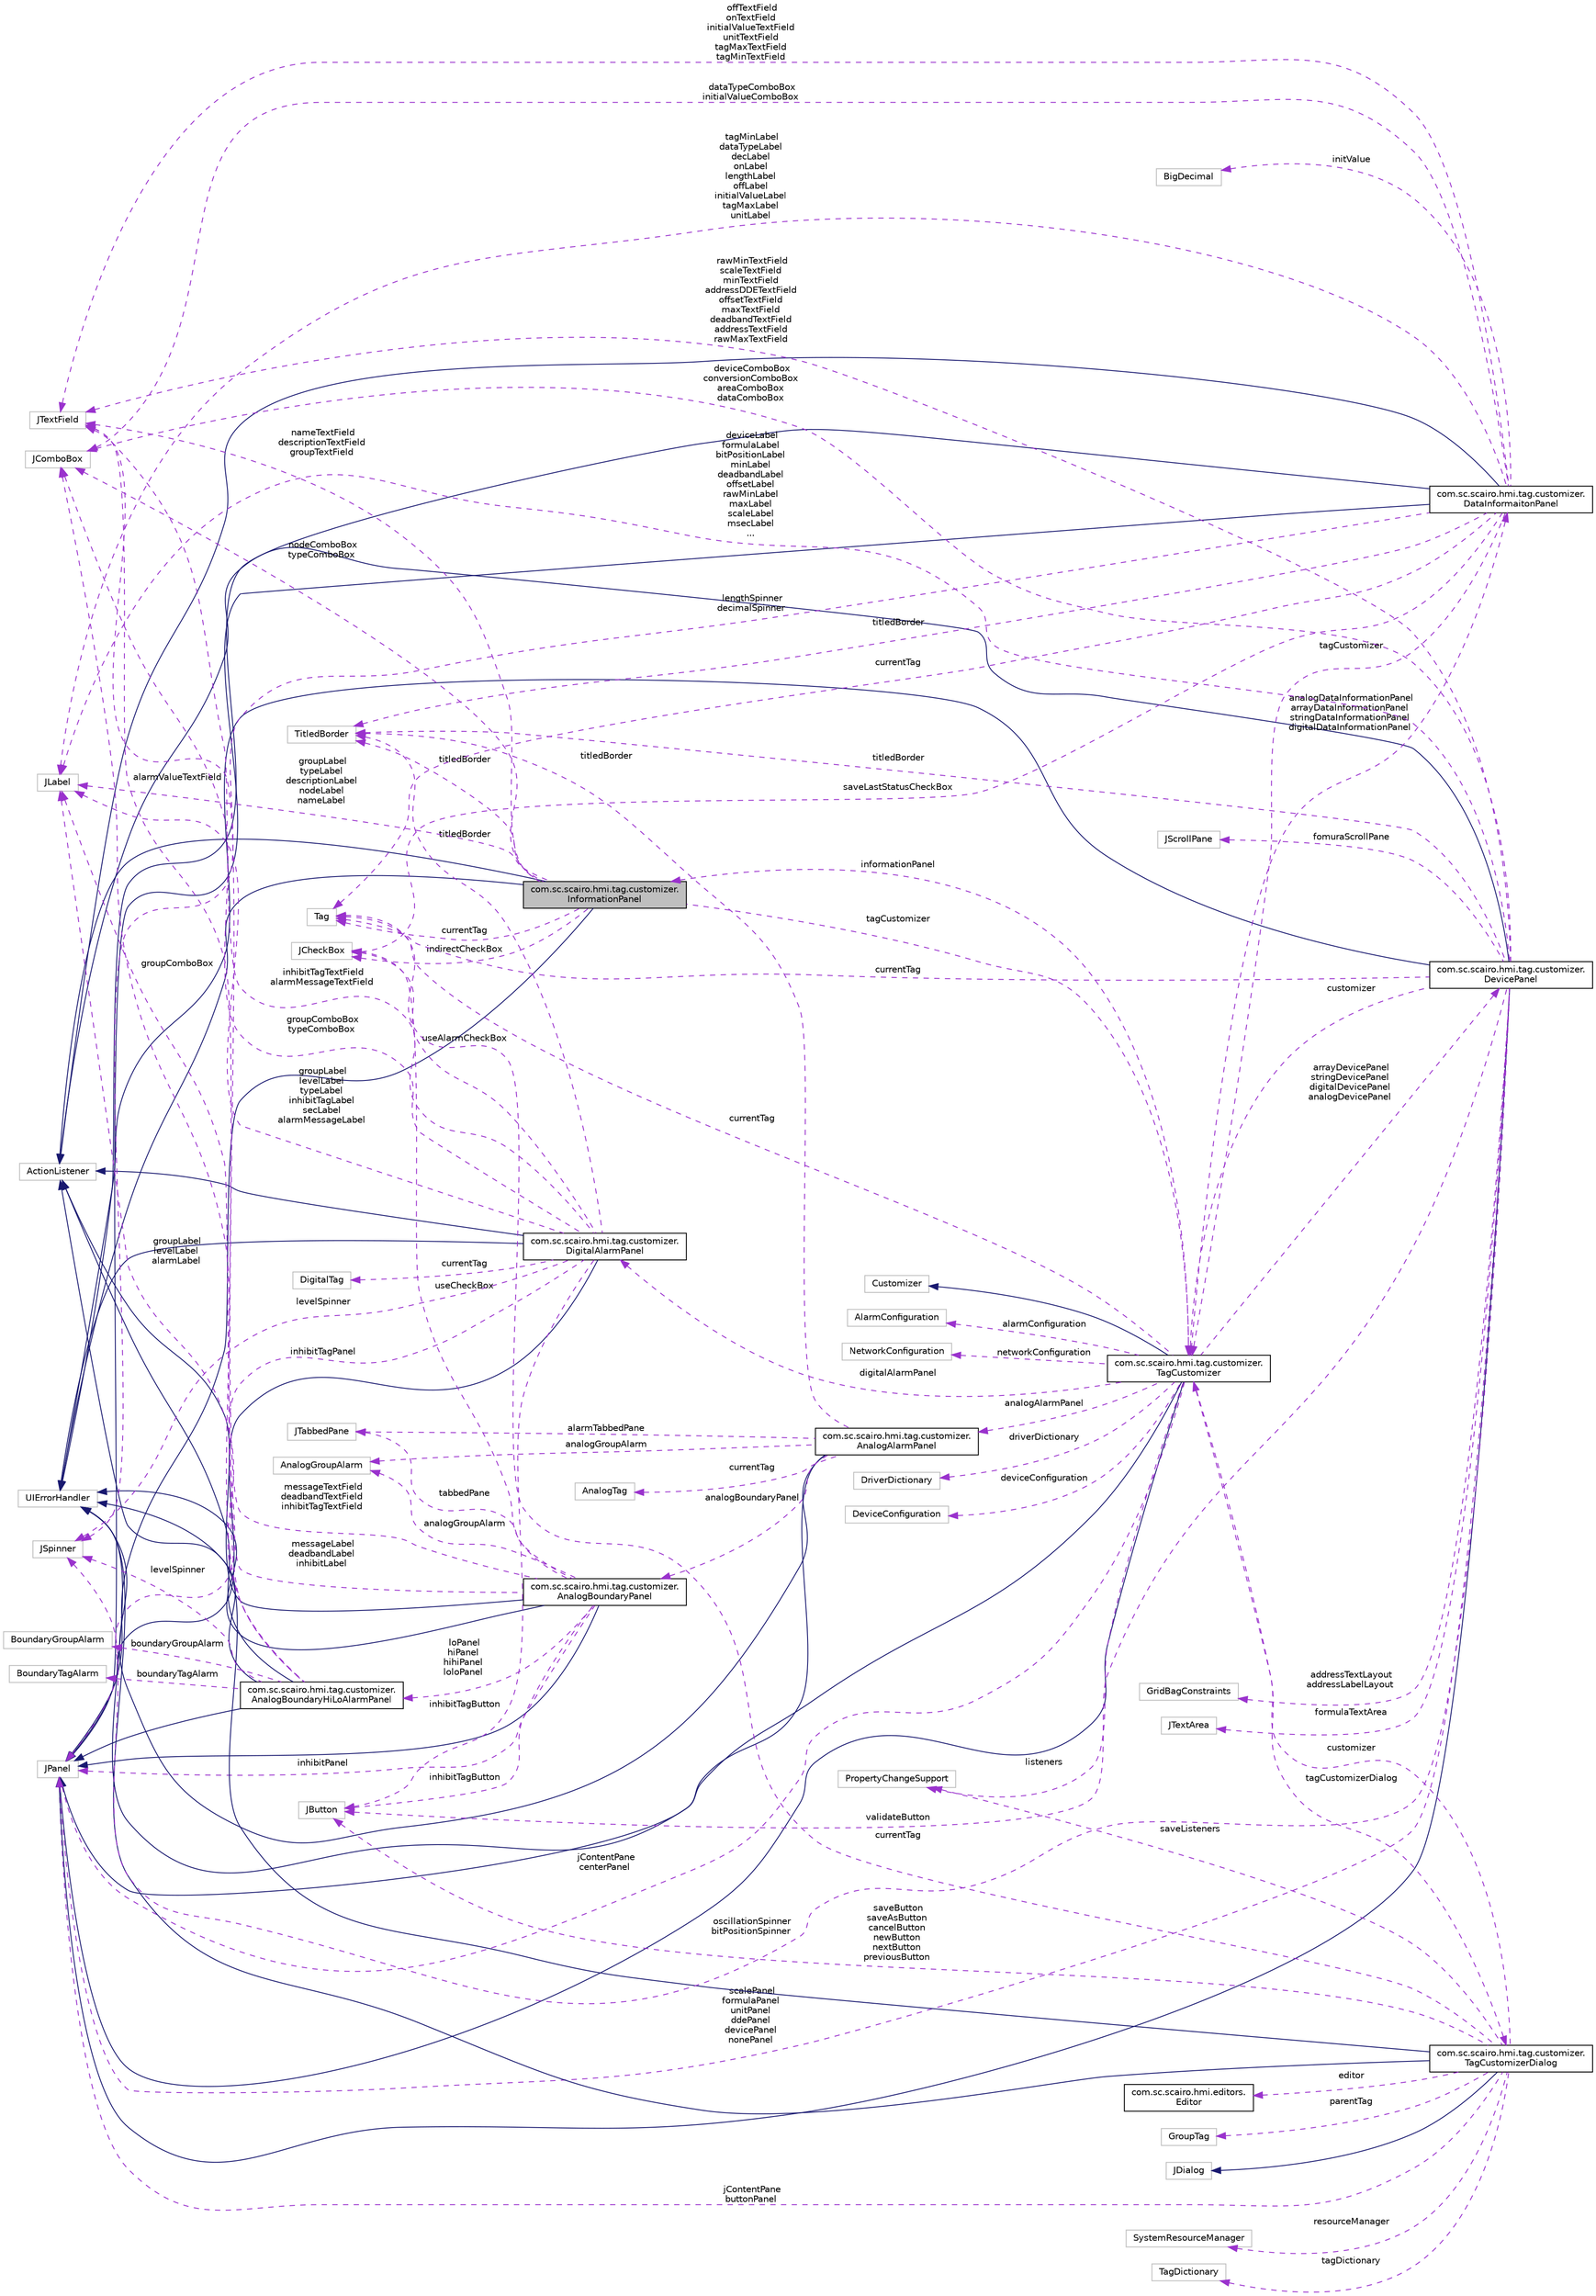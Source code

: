 digraph "com.sc.scairo.hmi.tag.customizer.InformationPanel"
{
 // LATEX_PDF_SIZE
  edge [fontname="Helvetica",fontsize="10",labelfontname="Helvetica",labelfontsize="10"];
  node [fontname="Helvetica",fontsize="10",shape=record];
  rankdir="LR";
  Node1 [label="com.sc.scairo.hmi.tag.customizer.\lInformationPanel",height=0.2,width=0.4,color="black", fillcolor="grey75", style="filled", fontcolor="black",tooltip=" "];
  Node2 -> Node1 [dir="back",color="midnightblue",fontsize="10",style="solid",fontname="Helvetica"];
  Node2 [label="JPanel",height=0.2,width=0.4,color="grey75", fillcolor="white", style="filled",tooltip=" "];
  Node3 -> Node1 [dir="back",color="midnightblue",fontsize="10",style="solid",fontname="Helvetica"];
  Node3 [label="ActionListener",height=0.2,width=0.4,color="grey75", fillcolor="white", style="filled",tooltip=" "];
  Node4 -> Node1 [dir="back",color="midnightblue",fontsize="10",style="solid",fontname="Helvetica"];
  Node4 [label="UIErrorHandler",height=0.2,width=0.4,color="grey75", fillcolor="white", style="filled",tooltip=" "];
  Node5 -> Node1 [dir="back",color="darkorchid3",fontsize="10",style="dashed",label=" indirectCheckBox" ,fontname="Helvetica"];
  Node5 [label="JCheckBox",height=0.2,width=0.4,color="grey75", fillcolor="white", style="filled",tooltip=" "];
  Node6 -> Node1 [dir="back",color="darkorchid3",fontsize="10",style="dashed",label=" nameTextField\ndescriptionTextField\ngroupTextField" ,fontname="Helvetica"];
  Node6 [label="JTextField",height=0.2,width=0.4,color="grey75", fillcolor="white", style="filled",tooltip=" "];
  Node7 -> Node1 [dir="back",color="darkorchid3",fontsize="10",style="dashed",label=" tagCustomizer" ,fontname="Helvetica"];
  Node7 [label="com.sc.scairo.hmi.tag.customizer.\lTagCustomizer",height=0.2,width=0.4,color="black", fillcolor="white", style="filled",URL="$classcom_1_1sc_1_1scairo_1_1hmi_1_1tag_1_1customizer_1_1_tag_customizer.html",tooltip=" "];
  Node2 -> Node7 [dir="back",color="midnightblue",fontsize="10",style="solid",fontname="Helvetica"];
  Node8 -> Node7 [dir="back",color="midnightblue",fontsize="10",style="solid",fontname="Helvetica"];
  Node8 [label="Customizer",height=0.2,width=0.4,color="grey75", fillcolor="white", style="filled",tooltip=" "];
  Node4 -> Node7 [dir="back",color="midnightblue",fontsize="10",style="solid",fontname="Helvetica"];
  Node1 -> Node7 [dir="back",color="darkorchid3",fontsize="10",style="dashed",label=" informationPanel" ,fontname="Helvetica"];
  Node9 -> Node7 [dir="back",color="darkorchid3",fontsize="10",style="dashed",label=" alarmConfiguration" ,fontname="Helvetica"];
  Node9 [label="AlarmConfiguration",height=0.2,width=0.4,color="grey75", fillcolor="white", style="filled",tooltip=" "];
  Node10 -> Node7 [dir="back",color="darkorchid3",fontsize="10",style="dashed",label=" analogDataInformationPanel\narrayDataInformationPanel\nstringDataInformationPanel\ndigitalDataInformationPanel" ,fontname="Helvetica"];
  Node10 [label="com.sc.scairo.hmi.tag.customizer.\lDataInformaitonPanel",height=0.2,width=0.4,color="black", fillcolor="white", style="filled",URL="$classcom_1_1sc_1_1scairo_1_1hmi_1_1tag_1_1customizer_1_1_data_informaiton_panel.html",tooltip=" "];
  Node2 -> Node10 [dir="back",color="midnightblue",fontsize="10",style="solid",fontname="Helvetica"];
  Node3 -> Node10 [dir="back",color="midnightblue",fontsize="10",style="solid",fontname="Helvetica"];
  Node4 -> Node10 [dir="back",color="midnightblue",fontsize="10",style="solid",fontname="Helvetica"];
  Node5 -> Node10 [dir="back",color="darkorchid3",fontsize="10",style="dashed",label=" saveLastStatusCheckBox" ,fontname="Helvetica"];
  Node11 -> Node10 [dir="back",color="darkorchid3",fontsize="10",style="dashed",label=" initValue" ,fontname="Helvetica"];
  Node11 [label="BigDecimal",height=0.2,width=0.4,color="grey75", fillcolor="white", style="filled",tooltip=" "];
  Node6 -> Node10 [dir="back",color="darkorchid3",fontsize="10",style="dashed",label=" offTextField\nonTextField\ninitialValueTextField\nunitTextField\ntagMaxTextField\ntagMinTextField" ,fontname="Helvetica"];
  Node12 -> Node10 [dir="back",color="darkorchid3",fontsize="10",style="dashed",label=" lengthSpinner\ndecimalSpinner" ,fontname="Helvetica"];
  Node12 [label="JSpinner",height=0.2,width=0.4,color="grey75", fillcolor="white", style="filled",tooltip=" "];
  Node7 -> Node10 [dir="back",color="darkorchid3",fontsize="10",style="dashed",label=" tagCustomizer" ,fontname="Helvetica"];
  Node13 -> Node10 [dir="back",color="darkorchid3",fontsize="10",style="dashed",label=" titledBorder" ,fontname="Helvetica"];
  Node13 [label="TitledBorder",height=0.2,width=0.4,color="grey75", fillcolor="white", style="filled",tooltip=" "];
  Node14 -> Node10 [dir="back",color="darkorchid3",fontsize="10",style="dashed",label=" dataTypeComboBox\ninitialValueComboBox" ,fontname="Helvetica"];
  Node14 [label="JComboBox",height=0.2,width=0.4,color="grey75", fillcolor="white", style="filled",tooltip=" "];
  Node15 -> Node10 [dir="back",color="darkorchid3",fontsize="10",style="dashed",label=" tagMinLabel\ndataTypeLabel\ndecLabel\nonLabel\nlengthLabel\noffLabel\ninitialValueLabel\ntagMaxLabel\nunitLabel" ,fontname="Helvetica"];
  Node15 [label="JLabel",height=0.2,width=0.4,color="grey75", fillcolor="white", style="filled",tooltip=" "];
  Node16 -> Node10 [dir="back",color="darkorchid3",fontsize="10",style="dashed",label=" currentTag" ,fontname="Helvetica"];
  Node16 [label="Tag",height=0.2,width=0.4,color="grey75", fillcolor="white", style="filled",tooltip=" "];
  Node17 -> Node7 [dir="back",color="darkorchid3",fontsize="10",style="dashed",label=" digitalAlarmPanel" ,fontname="Helvetica"];
  Node17 [label="com.sc.scairo.hmi.tag.customizer.\lDigitalAlarmPanel",height=0.2,width=0.4,color="black", fillcolor="white", style="filled",URL="$classcom_1_1sc_1_1scairo_1_1hmi_1_1tag_1_1customizer_1_1_digital_alarm_panel.html",tooltip=" "];
  Node2 -> Node17 [dir="back",color="midnightblue",fontsize="10",style="solid",fontname="Helvetica"];
  Node3 -> Node17 [dir="back",color="midnightblue",fontsize="10",style="solid",fontname="Helvetica"];
  Node4 -> Node17 [dir="back",color="midnightblue",fontsize="10",style="solid",fontname="Helvetica"];
  Node18 -> Node17 [dir="back",color="darkorchid3",fontsize="10",style="dashed",label=" inhibitTagButton" ,fontname="Helvetica"];
  Node18 [label="JButton",height=0.2,width=0.4,color="grey75", fillcolor="white", style="filled",tooltip=" "];
  Node5 -> Node17 [dir="back",color="darkorchid3",fontsize="10",style="dashed",label=" useAlarmCheckBox" ,fontname="Helvetica"];
  Node6 -> Node17 [dir="back",color="darkorchid3",fontsize="10",style="dashed",label=" inhibitTagTextField\nalarmMessageTextField" ,fontname="Helvetica"];
  Node19 -> Node17 [dir="back",color="darkorchid3",fontsize="10",style="dashed",label=" currentTag" ,fontname="Helvetica"];
  Node19 [label="DigitalTag",height=0.2,width=0.4,color="grey75", fillcolor="white", style="filled",tooltip=" "];
  Node12 -> Node17 [dir="back",color="darkorchid3",fontsize="10",style="dashed",label=" levelSpinner" ,fontname="Helvetica"];
  Node13 -> Node17 [dir="back",color="darkorchid3",fontsize="10",style="dashed",label=" titledBorder" ,fontname="Helvetica"];
  Node14 -> Node17 [dir="back",color="darkorchid3",fontsize="10",style="dashed",label=" groupComboBox\ntypeComboBox" ,fontname="Helvetica"];
  Node15 -> Node17 [dir="back",color="darkorchid3",fontsize="10",style="dashed",label=" groupLabel\nlevelLabel\ntypeLabel\ninhibitTagLabel\nsecLabel\nalarmMessageLabel" ,fontname="Helvetica"];
  Node2 -> Node17 [dir="back",color="darkorchid3",fontsize="10",style="dashed",label=" inhibitTagPanel" ,fontname="Helvetica"];
  Node20 -> Node7 [dir="back",color="darkorchid3",fontsize="10",style="dashed",label=" networkConfiguration" ,fontname="Helvetica"];
  Node20 [label="NetworkConfiguration",height=0.2,width=0.4,color="grey75", fillcolor="white", style="filled",tooltip=" "];
  Node21 -> Node7 [dir="back",color="darkorchid3",fontsize="10",style="dashed",label=" analogAlarmPanel" ,fontname="Helvetica"];
  Node21 [label="com.sc.scairo.hmi.tag.customizer.\lAnalogAlarmPanel",height=0.2,width=0.4,color="black", fillcolor="white", style="filled",URL="$classcom_1_1sc_1_1scairo_1_1hmi_1_1tag_1_1customizer_1_1_analog_alarm_panel.html",tooltip=" "];
  Node2 -> Node21 [dir="back",color="midnightblue",fontsize="10",style="solid",fontname="Helvetica"];
  Node4 -> Node21 [dir="back",color="midnightblue",fontsize="10",style="solid",fontname="Helvetica"];
  Node22 -> Node21 [dir="back",color="darkorchid3",fontsize="10",style="dashed",label=" analogBoundaryPanel" ,fontname="Helvetica"];
  Node22 [label="com.sc.scairo.hmi.tag.customizer.\lAnalogBoundaryPanel",height=0.2,width=0.4,color="black", fillcolor="white", style="filled",URL="$classcom_1_1sc_1_1scairo_1_1hmi_1_1tag_1_1customizer_1_1_analog_boundary_panel.html",tooltip=" "];
  Node2 -> Node22 [dir="back",color="midnightblue",fontsize="10",style="solid",fontname="Helvetica"];
  Node4 -> Node22 [dir="back",color="midnightblue",fontsize="10",style="solid",fontname="Helvetica"];
  Node3 -> Node22 [dir="back",color="midnightblue",fontsize="10",style="solid",fontname="Helvetica"];
  Node5 -> Node22 [dir="back",color="darkorchid3",fontsize="10",style="dashed",label=" useCheckBox" ,fontname="Helvetica"];
  Node18 -> Node22 [dir="back",color="darkorchid3",fontsize="10",style="dashed",label=" inhibitTagButton" ,fontname="Helvetica"];
  Node6 -> Node22 [dir="back",color="darkorchid3",fontsize="10",style="dashed",label=" messageTextField\ndeadbandTextField\ninhibitTagTextField" ,fontname="Helvetica"];
  Node23 -> Node22 [dir="back",color="darkorchid3",fontsize="10",style="dashed",label=" tabbedPane" ,fontname="Helvetica"];
  Node23 [label="JTabbedPane",height=0.2,width=0.4,color="grey75", fillcolor="white", style="filled",tooltip=" "];
  Node24 -> Node22 [dir="back",color="darkorchid3",fontsize="10",style="dashed",label=" analogGroupAlarm" ,fontname="Helvetica"];
  Node24 [label="AnalogGroupAlarm",height=0.2,width=0.4,color="grey75", fillcolor="white", style="filled",tooltip=" "];
  Node15 -> Node22 [dir="back",color="darkorchid3",fontsize="10",style="dashed",label=" messageLabel\ndeadbandLabel\ninhibitLabel" ,fontname="Helvetica"];
  Node2 -> Node22 [dir="back",color="darkorchid3",fontsize="10",style="dashed",label=" inhibitPanel" ,fontname="Helvetica"];
  Node25 -> Node22 [dir="back",color="darkorchid3",fontsize="10",style="dashed",label=" loPanel\nhiPanel\nhihiPanel\nloloPanel" ,fontname="Helvetica"];
  Node25 [label="com.sc.scairo.hmi.tag.customizer.\lAnalogBoundaryHiLoAlarmPanel",height=0.2,width=0.4,color="black", fillcolor="white", style="filled",URL="$classcom_1_1sc_1_1scairo_1_1hmi_1_1tag_1_1customizer_1_1_analog_boundary_hi_lo_alarm_panel.html",tooltip=" "];
  Node2 -> Node25 [dir="back",color="midnightblue",fontsize="10",style="solid",fontname="Helvetica"];
  Node3 -> Node25 [dir="back",color="midnightblue",fontsize="10",style="solid",fontname="Helvetica"];
  Node4 -> Node25 [dir="back",color="midnightblue",fontsize="10",style="solid",fontname="Helvetica"];
  Node26 -> Node25 [dir="back",color="darkorchid3",fontsize="10",style="dashed",label=" boundaryTagAlarm" ,fontname="Helvetica"];
  Node26 [label="BoundaryTagAlarm",height=0.2,width=0.4,color="grey75", fillcolor="white", style="filled",tooltip=" "];
  Node27 -> Node25 [dir="back",color="darkorchid3",fontsize="10",style="dashed",label=" boundaryGroupAlarm" ,fontname="Helvetica"];
  Node27 [label="BoundaryGroupAlarm",height=0.2,width=0.4,color="grey75", fillcolor="white", style="filled",tooltip=" "];
  Node6 -> Node25 [dir="back",color="darkorchid3",fontsize="10",style="dashed",label=" alarmValueTextField" ,fontname="Helvetica"];
  Node12 -> Node25 [dir="back",color="darkorchid3",fontsize="10",style="dashed",label=" levelSpinner" ,fontname="Helvetica"];
  Node14 -> Node25 [dir="back",color="darkorchid3",fontsize="10",style="dashed",label=" groupComboBox" ,fontname="Helvetica"];
  Node15 -> Node25 [dir="back",color="darkorchid3",fontsize="10",style="dashed",label=" groupLabel\nlevelLabel\nalarmLabel" ,fontname="Helvetica"];
  Node23 -> Node21 [dir="back",color="darkorchid3",fontsize="10",style="dashed",label=" alarmTabbedPane" ,fontname="Helvetica"];
  Node13 -> Node21 [dir="back",color="darkorchid3",fontsize="10",style="dashed",label=" titledBorder" ,fontname="Helvetica"];
  Node24 -> Node21 [dir="back",color="darkorchid3",fontsize="10",style="dashed",label=" analogGroupAlarm" ,fontname="Helvetica"];
  Node28 -> Node21 [dir="back",color="darkorchid3",fontsize="10",style="dashed",label=" currentTag" ,fontname="Helvetica"];
  Node28 [label="AnalogTag",height=0.2,width=0.4,color="grey75", fillcolor="white", style="filled",tooltip=" "];
  Node29 -> Node7 [dir="back",color="darkorchid3",fontsize="10",style="dashed",label=" driverDictionary" ,fontname="Helvetica"];
  Node29 [label="DriverDictionary",height=0.2,width=0.4,color="grey75", fillcolor="white", style="filled",tooltip=" "];
  Node30 -> Node7 [dir="back",color="darkorchid3",fontsize="10",style="dashed",label=" tagCustomizerDialog" ,fontname="Helvetica"];
  Node30 [label="com.sc.scairo.hmi.tag.customizer.\lTagCustomizerDialog",height=0.2,width=0.4,color="black", fillcolor="white", style="filled",URL="$classcom_1_1sc_1_1scairo_1_1hmi_1_1tag_1_1customizer_1_1_tag_customizer_dialog.html",tooltip=" "];
  Node31 -> Node30 [dir="back",color="midnightblue",fontsize="10",style="solid",fontname="Helvetica"];
  Node31 [label="JDialog",height=0.2,width=0.4,color="grey75", fillcolor="white", style="filled",tooltip=" "];
  Node3 -> Node30 [dir="back",color="midnightblue",fontsize="10",style="solid",fontname="Helvetica"];
  Node4 -> Node30 [dir="back",color="midnightblue",fontsize="10",style="solid",fontname="Helvetica"];
  Node32 -> Node30 [dir="back",color="darkorchid3",fontsize="10",style="dashed",label=" tagDictionary" ,fontname="Helvetica"];
  Node32 [label="TagDictionary",height=0.2,width=0.4,color="grey75", fillcolor="white", style="filled",tooltip=" "];
  Node18 -> Node30 [dir="back",color="darkorchid3",fontsize="10",style="dashed",label=" saveButton\nsaveAsButton\ncancelButton\nnewButton\nnextButton\npreviousButton" ,fontname="Helvetica"];
  Node33 -> Node30 [dir="back",color="darkorchid3",fontsize="10",style="dashed",label=" parentTag" ,fontname="Helvetica"];
  Node33 [label="GroupTag",height=0.2,width=0.4,color="grey75", fillcolor="white", style="filled",tooltip=" "];
  Node7 -> Node30 [dir="back",color="darkorchid3",fontsize="10",style="dashed",label=" customizer" ,fontname="Helvetica"];
  Node34 -> Node30 [dir="back",color="darkorchid3",fontsize="10",style="dashed",label=" resourceManager" ,fontname="Helvetica"];
  Node34 [label="SystemResourceManager",height=0.2,width=0.4,color="grey75", fillcolor="white", style="filled",tooltip=" "];
  Node2 -> Node30 [dir="back",color="darkorchid3",fontsize="10",style="dashed",label=" jContentPane\nbuttonPanel" ,fontname="Helvetica"];
  Node35 -> Node30 [dir="back",color="darkorchid3",fontsize="10",style="dashed",label=" editor" ,fontname="Helvetica"];
  Node35 [label="com.sc.scairo.hmi.editors.\lEditor",height=0.2,width=0.4,color="black", fillcolor="white", style="filled",URL="$interfacecom_1_1sc_1_1scairo_1_1hmi_1_1editors_1_1_editor.html",tooltip=" "];
  Node36 -> Node30 [dir="back",color="darkorchid3",fontsize="10",style="dashed",label=" saveListeners" ,fontname="Helvetica"];
  Node36 [label="PropertyChangeSupport",height=0.2,width=0.4,color="grey75", fillcolor="white", style="filled",tooltip=" "];
  Node16 -> Node30 [dir="back",color="darkorchid3",fontsize="10",style="dashed",label=" currentTag" ,fontname="Helvetica"];
  Node37 -> Node7 [dir="back",color="darkorchid3",fontsize="10",style="dashed",label=" deviceConfiguration" ,fontname="Helvetica"];
  Node37 [label="DeviceConfiguration",height=0.2,width=0.4,color="grey75", fillcolor="white", style="filled",tooltip=" "];
  Node2 -> Node7 [dir="back",color="darkorchid3",fontsize="10",style="dashed",label=" jContentPane\ncenterPanel" ,fontname="Helvetica"];
  Node36 -> Node7 [dir="back",color="darkorchid3",fontsize="10",style="dashed",label=" listeners" ,fontname="Helvetica"];
  Node16 -> Node7 [dir="back",color="darkorchid3",fontsize="10",style="dashed",label=" currentTag" ,fontname="Helvetica"];
  Node38 -> Node7 [dir="back",color="darkorchid3",fontsize="10",style="dashed",label=" arrayDevicePanel\nstringDevicePanel\ndigitalDevicePanel\nanalogDevicePanel" ,fontname="Helvetica"];
  Node38 [label="com.sc.scairo.hmi.tag.customizer.\lDevicePanel",height=0.2,width=0.4,color="black", fillcolor="white", style="filled",URL="$classcom_1_1sc_1_1scairo_1_1hmi_1_1tag_1_1customizer_1_1_device_panel.html",tooltip=" "];
  Node2 -> Node38 [dir="back",color="midnightblue",fontsize="10",style="solid",fontname="Helvetica"];
  Node3 -> Node38 [dir="back",color="midnightblue",fontsize="10",style="solid",fontname="Helvetica"];
  Node4 -> Node38 [dir="back",color="midnightblue",fontsize="10",style="solid",fontname="Helvetica"];
  Node39 -> Node38 [dir="back",color="darkorchid3",fontsize="10",style="dashed",label=" addressTextLayout\naddressLabelLayout" ,fontname="Helvetica"];
  Node39 [label="GridBagConstraints",height=0.2,width=0.4,color="grey75", fillcolor="white", style="filled",tooltip=" "];
  Node18 -> Node38 [dir="back",color="darkorchid3",fontsize="10",style="dashed",label=" validateButton" ,fontname="Helvetica"];
  Node40 -> Node38 [dir="back",color="darkorchid3",fontsize="10",style="dashed",label=" formulaTextArea" ,fontname="Helvetica"];
  Node40 [label="JTextArea",height=0.2,width=0.4,color="grey75", fillcolor="white", style="filled",tooltip=" "];
  Node6 -> Node38 [dir="back",color="darkorchid3",fontsize="10",style="dashed",label=" rawMinTextField\nscaleTextField\nminTextField\naddressDDETextField\noffsetTextField\nmaxTextField\ndeadbandTextField\naddressTextField\nrawMaxTextField" ,fontname="Helvetica"];
  Node12 -> Node38 [dir="back",color="darkorchid3",fontsize="10",style="dashed",label=" oscillationSpinner\nbitPositionSpinner" ,fontname="Helvetica"];
  Node7 -> Node38 [dir="back",color="darkorchid3",fontsize="10",style="dashed",label=" customizer" ,fontname="Helvetica"];
  Node13 -> Node38 [dir="back",color="darkorchid3",fontsize="10",style="dashed",label=" titledBorder" ,fontname="Helvetica"];
  Node14 -> Node38 [dir="back",color="darkorchid3",fontsize="10",style="dashed",label=" deviceComboBox\nconversionComboBox\nareaComboBox\ndataComboBox" ,fontname="Helvetica"];
  Node15 -> Node38 [dir="back",color="darkorchid3",fontsize="10",style="dashed",label=" deviceLabel\nformulaLabel\nbitPositionLabel\nminLabel\ndeadbandLabel\noffsetLabel\nrawMinLabel\nmaxLabel\nscaleLabel\nmsecLabel\n..." ,fontname="Helvetica"];
  Node2 -> Node38 [dir="back",color="darkorchid3",fontsize="10",style="dashed",label=" scalePanel\nformulaPanel\nunitPanel\nddePanel\ndevicePanel\nnonePanel" ,fontname="Helvetica"];
  Node41 -> Node38 [dir="back",color="darkorchid3",fontsize="10",style="dashed",label=" fomuraScrollPane" ,fontname="Helvetica"];
  Node41 [label="JScrollPane",height=0.2,width=0.4,color="grey75", fillcolor="white", style="filled",tooltip=" "];
  Node16 -> Node38 [dir="back",color="darkorchid3",fontsize="10",style="dashed",label=" currentTag" ,fontname="Helvetica"];
  Node14 -> Node1 [dir="back",color="darkorchid3",fontsize="10",style="dashed",label=" nodeComboBox\ntypeComboBox" ,fontname="Helvetica"];
  Node13 -> Node1 [dir="back",color="darkorchid3",fontsize="10",style="dashed",label=" titledBorder" ,fontname="Helvetica"];
  Node15 -> Node1 [dir="back",color="darkorchid3",fontsize="10",style="dashed",label=" groupLabel\ntypeLabel\ndescriptionLabel\nnodeLabel\nnameLabel" ,fontname="Helvetica"];
  Node16 -> Node1 [dir="back",color="darkorchid3",fontsize="10",style="dashed",label=" currentTag" ,fontname="Helvetica"];
}
